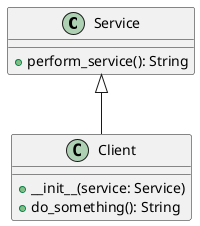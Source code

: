 @startuml
class Service {
    +perform_service(): String
}

class Client {
    +__init__(service: Service)
    +do_something(): String
}

Service <|-- Client
@enduml
